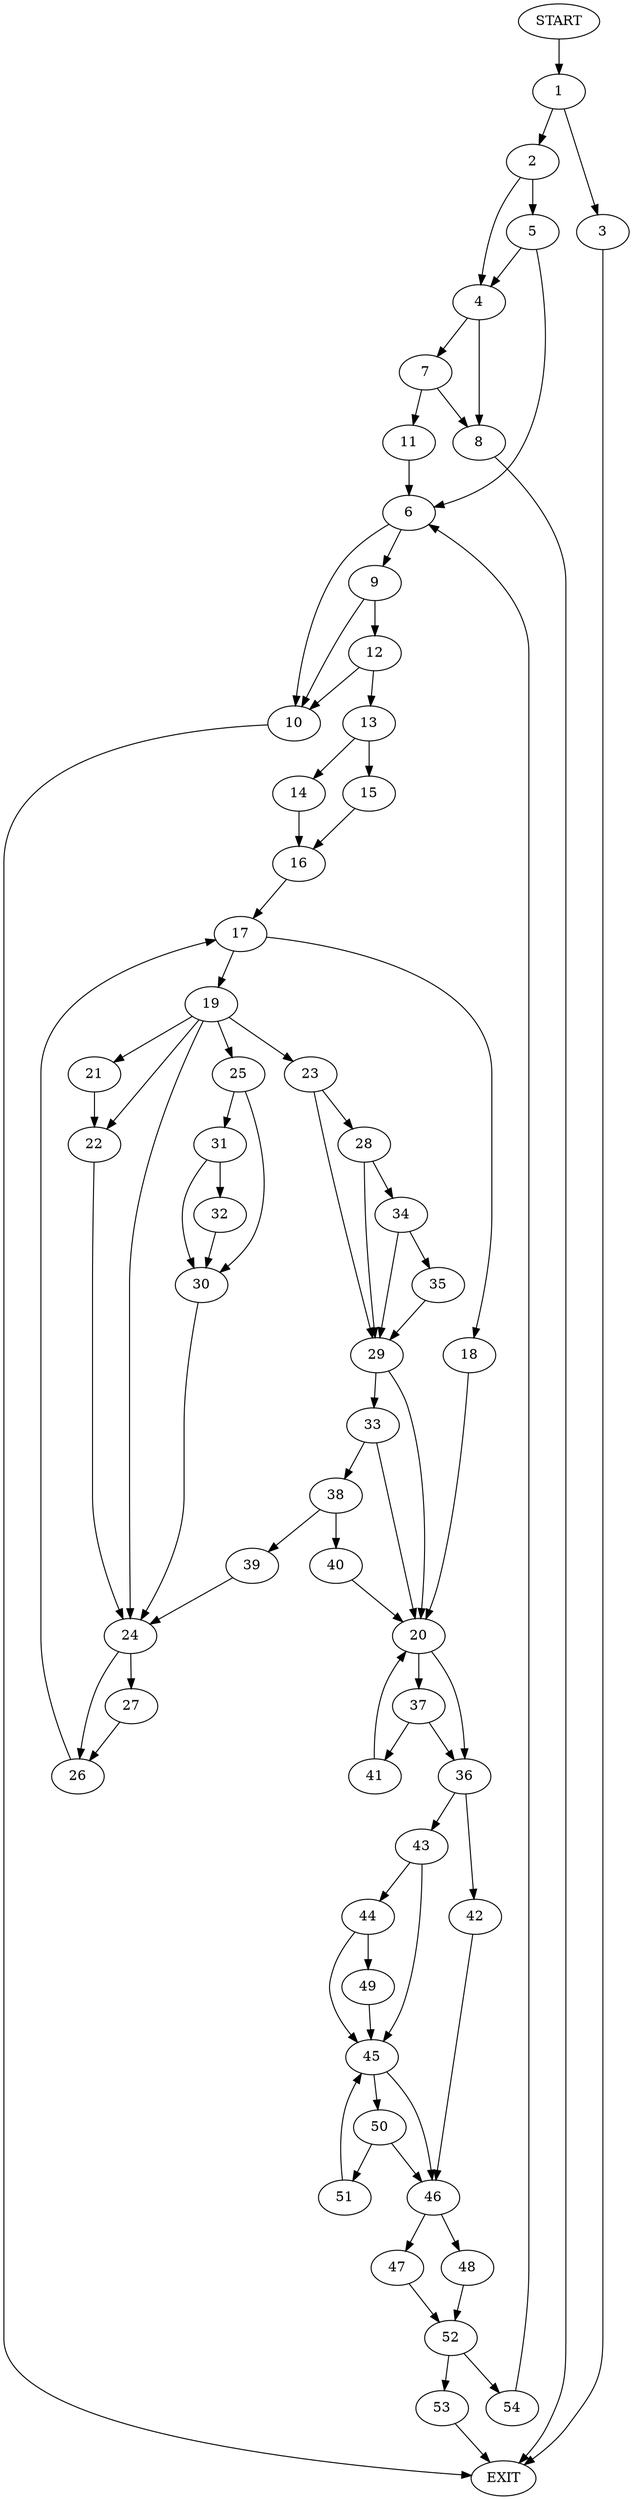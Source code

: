 digraph {
0 [label="START"]
55 [label="EXIT"]
0 -> 1
1 -> 2
1 -> 3
3 -> 55
2 -> 4
2 -> 5
5 -> 4
5 -> 6
4 -> 7
4 -> 8
6 -> 9
6 -> 10
8 -> 55
7 -> 11
7 -> 8
11 -> 6
9 -> 12
9 -> 10
10 -> 55
12 -> 10
12 -> 13
13 -> 14
13 -> 15
14 -> 16
15 -> 16
16 -> 17
17 -> 18
17 -> 19
18 -> 20
19 -> 21
19 -> 22
19 -> 23
19 -> 24
19 -> 25
21 -> 22
22 -> 24
24 -> 26
24 -> 27
23 -> 28
23 -> 29
25 -> 30
25 -> 31
30 -> 24
31 -> 30
31 -> 32
32 -> 30
29 -> 20
29 -> 33
28 -> 29
28 -> 34
34 -> 35
34 -> 29
35 -> 29
20 -> 36
20 -> 37
33 -> 20
33 -> 38
38 -> 39
38 -> 40
40 -> 20
39 -> 24
26 -> 17
27 -> 26
37 -> 36
37 -> 41
36 -> 42
36 -> 43
41 -> 20
43 -> 44
43 -> 45
42 -> 46
46 -> 47
46 -> 48
44 -> 49
44 -> 45
45 -> 50
45 -> 46
49 -> 45
50 -> 46
50 -> 51
51 -> 45
48 -> 52
47 -> 52
52 -> 53
52 -> 54
53 -> 55
54 -> 6
}
